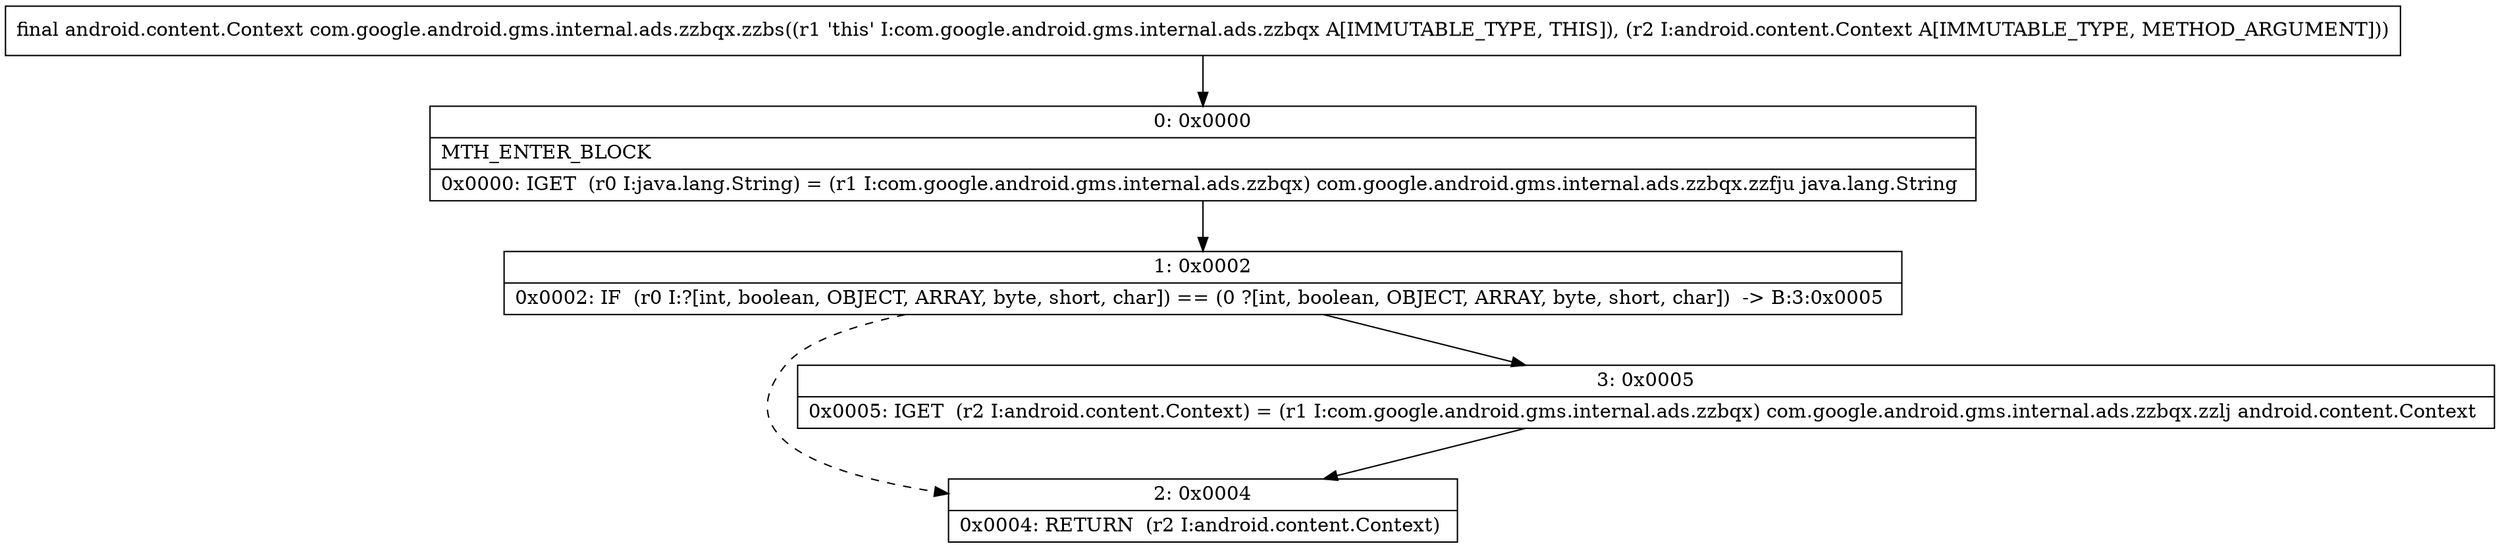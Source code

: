 digraph "CFG forcom.google.android.gms.internal.ads.zzbqx.zzbs(Landroid\/content\/Context;)Landroid\/content\/Context;" {
Node_0 [shape=record,label="{0\:\ 0x0000|MTH_ENTER_BLOCK\l|0x0000: IGET  (r0 I:java.lang.String) = (r1 I:com.google.android.gms.internal.ads.zzbqx) com.google.android.gms.internal.ads.zzbqx.zzfju java.lang.String \l}"];
Node_1 [shape=record,label="{1\:\ 0x0002|0x0002: IF  (r0 I:?[int, boolean, OBJECT, ARRAY, byte, short, char]) == (0 ?[int, boolean, OBJECT, ARRAY, byte, short, char])  \-\> B:3:0x0005 \l}"];
Node_2 [shape=record,label="{2\:\ 0x0004|0x0004: RETURN  (r2 I:android.content.Context) \l}"];
Node_3 [shape=record,label="{3\:\ 0x0005|0x0005: IGET  (r2 I:android.content.Context) = (r1 I:com.google.android.gms.internal.ads.zzbqx) com.google.android.gms.internal.ads.zzbqx.zzlj android.content.Context \l}"];
MethodNode[shape=record,label="{final android.content.Context com.google.android.gms.internal.ads.zzbqx.zzbs((r1 'this' I:com.google.android.gms.internal.ads.zzbqx A[IMMUTABLE_TYPE, THIS]), (r2 I:android.content.Context A[IMMUTABLE_TYPE, METHOD_ARGUMENT])) }"];
MethodNode -> Node_0;
Node_0 -> Node_1;
Node_1 -> Node_2[style=dashed];
Node_1 -> Node_3;
Node_3 -> Node_2;
}


